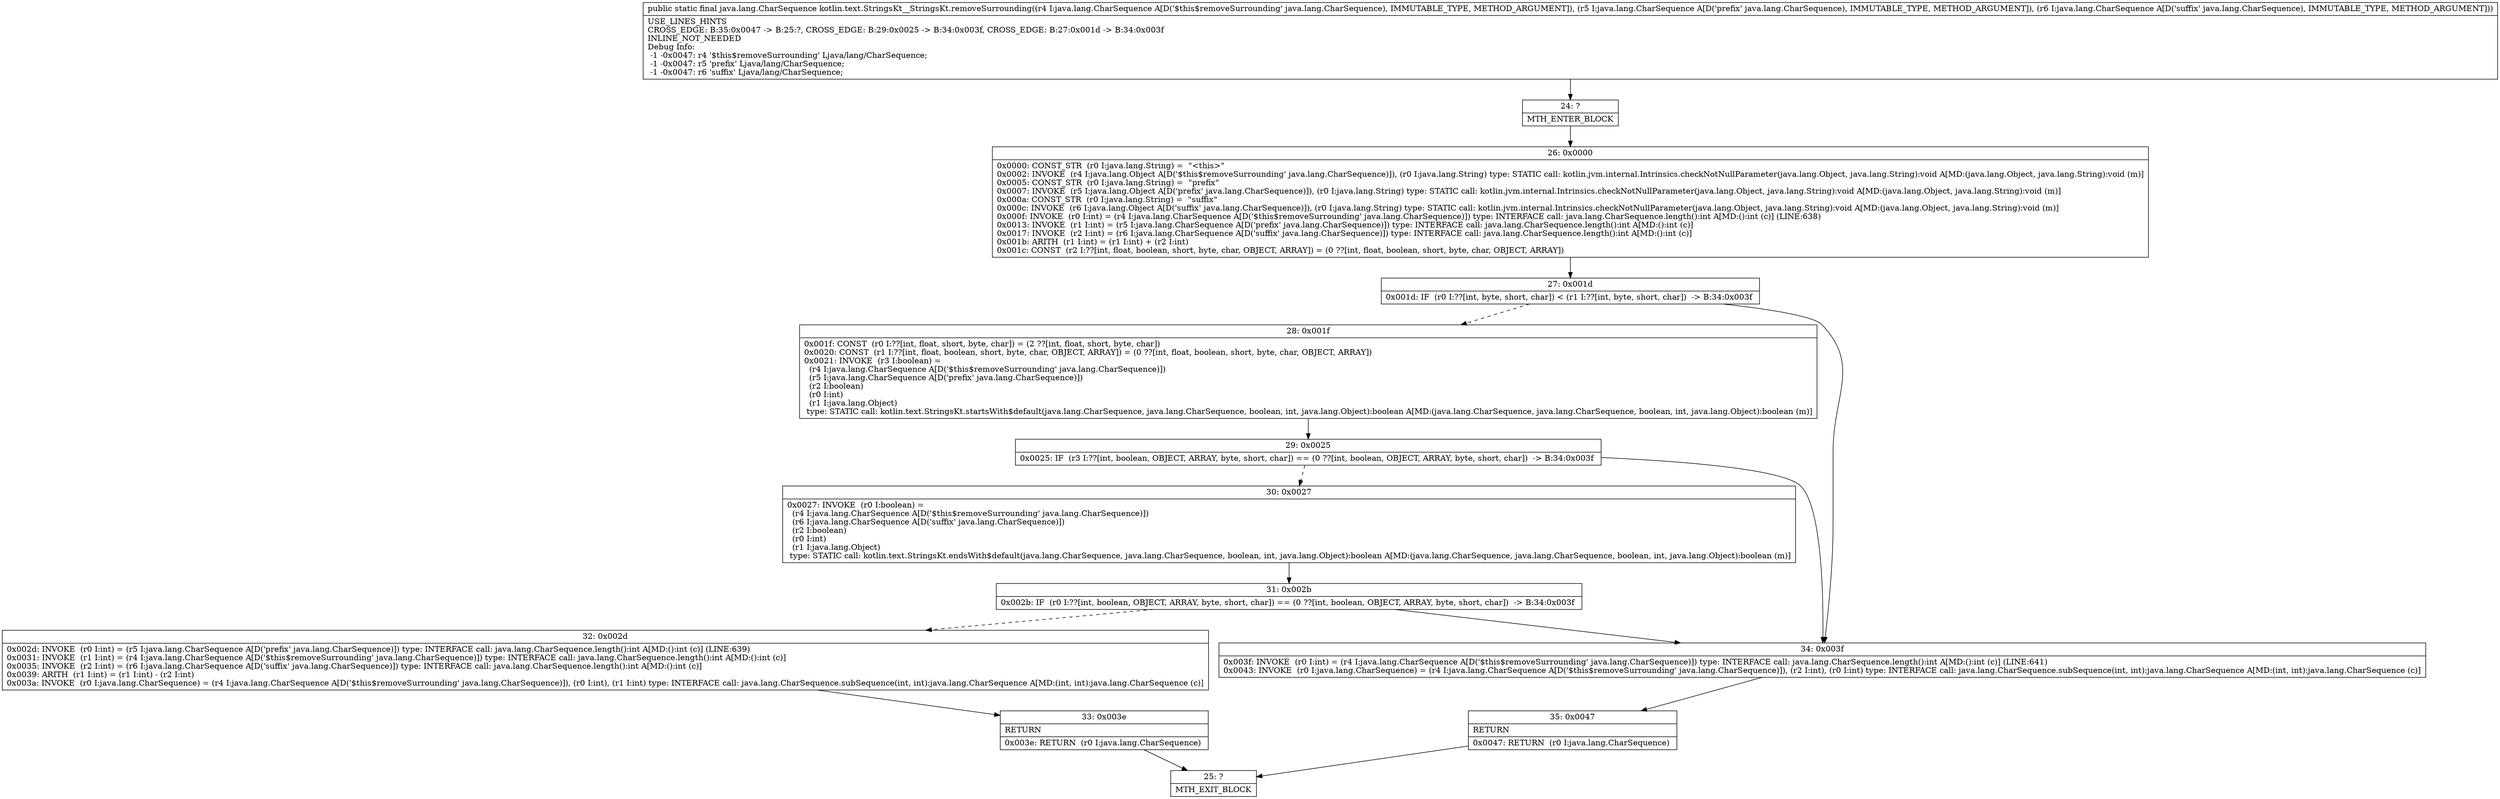 digraph "CFG forkotlin.text.StringsKt__StringsKt.removeSurrounding(Ljava\/lang\/CharSequence;Ljava\/lang\/CharSequence;Ljava\/lang\/CharSequence;)Ljava\/lang\/CharSequence;" {
Node_24 [shape=record,label="{24\:\ ?|MTH_ENTER_BLOCK\l}"];
Node_26 [shape=record,label="{26\:\ 0x0000|0x0000: CONST_STR  (r0 I:java.lang.String) =  \"\<this\>\" \l0x0002: INVOKE  (r4 I:java.lang.Object A[D('$this$removeSurrounding' java.lang.CharSequence)]), (r0 I:java.lang.String) type: STATIC call: kotlin.jvm.internal.Intrinsics.checkNotNullParameter(java.lang.Object, java.lang.String):void A[MD:(java.lang.Object, java.lang.String):void (m)]\l0x0005: CONST_STR  (r0 I:java.lang.String) =  \"prefix\" \l0x0007: INVOKE  (r5 I:java.lang.Object A[D('prefix' java.lang.CharSequence)]), (r0 I:java.lang.String) type: STATIC call: kotlin.jvm.internal.Intrinsics.checkNotNullParameter(java.lang.Object, java.lang.String):void A[MD:(java.lang.Object, java.lang.String):void (m)]\l0x000a: CONST_STR  (r0 I:java.lang.String) =  \"suffix\" \l0x000c: INVOKE  (r6 I:java.lang.Object A[D('suffix' java.lang.CharSequence)]), (r0 I:java.lang.String) type: STATIC call: kotlin.jvm.internal.Intrinsics.checkNotNullParameter(java.lang.Object, java.lang.String):void A[MD:(java.lang.Object, java.lang.String):void (m)]\l0x000f: INVOKE  (r0 I:int) = (r4 I:java.lang.CharSequence A[D('$this$removeSurrounding' java.lang.CharSequence)]) type: INTERFACE call: java.lang.CharSequence.length():int A[MD:():int (c)] (LINE:638)\l0x0013: INVOKE  (r1 I:int) = (r5 I:java.lang.CharSequence A[D('prefix' java.lang.CharSequence)]) type: INTERFACE call: java.lang.CharSequence.length():int A[MD:():int (c)]\l0x0017: INVOKE  (r2 I:int) = (r6 I:java.lang.CharSequence A[D('suffix' java.lang.CharSequence)]) type: INTERFACE call: java.lang.CharSequence.length():int A[MD:():int (c)]\l0x001b: ARITH  (r1 I:int) = (r1 I:int) + (r2 I:int) \l0x001c: CONST  (r2 I:??[int, float, boolean, short, byte, char, OBJECT, ARRAY]) = (0 ??[int, float, boolean, short, byte, char, OBJECT, ARRAY]) \l}"];
Node_27 [shape=record,label="{27\:\ 0x001d|0x001d: IF  (r0 I:??[int, byte, short, char]) \< (r1 I:??[int, byte, short, char])  \-\> B:34:0x003f \l}"];
Node_28 [shape=record,label="{28\:\ 0x001f|0x001f: CONST  (r0 I:??[int, float, short, byte, char]) = (2 ??[int, float, short, byte, char]) \l0x0020: CONST  (r1 I:??[int, float, boolean, short, byte, char, OBJECT, ARRAY]) = (0 ??[int, float, boolean, short, byte, char, OBJECT, ARRAY]) \l0x0021: INVOKE  (r3 I:boolean) = \l  (r4 I:java.lang.CharSequence A[D('$this$removeSurrounding' java.lang.CharSequence)])\l  (r5 I:java.lang.CharSequence A[D('prefix' java.lang.CharSequence)])\l  (r2 I:boolean)\l  (r0 I:int)\l  (r1 I:java.lang.Object)\l type: STATIC call: kotlin.text.StringsKt.startsWith$default(java.lang.CharSequence, java.lang.CharSequence, boolean, int, java.lang.Object):boolean A[MD:(java.lang.CharSequence, java.lang.CharSequence, boolean, int, java.lang.Object):boolean (m)]\l}"];
Node_29 [shape=record,label="{29\:\ 0x0025|0x0025: IF  (r3 I:??[int, boolean, OBJECT, ARRAY, byte, short, char]) == (0 ??[int, boolean, OBJECT, ARRAY, byte, short, char])  \-\> B:34:0x003f \l}"];
Node_30 [shape=record,label="{30\:\ 0x0027|0x0027: INVOKE  (r0 I:boolean) = \l  (r4 I:java.lang.CharSequence A[D('$this$removeSurrounding' java.lang.CharSequence)])\l  (r6 I:java.lang.CharSequence A[D('suffix' java.lang.CharSequence)])\l  (r2 I:boolean)\l  (r0 I:int)\l  (r1 I:java.lang.Object)\l type: STATIC call: kotlin.text.StringsKt.endsWith$default(java.lang.CharSequence, java.lang.CharSequence, boolean, int, java.lang.Object):boolean A[MD:(java.lang.CharSequence, java.lang.CharSequence, boolean, int, java.lang.Object):boolean (m)]\l}"];
Node_31 [shape=record,label="{31\:\ 0x002b|0x002b: IF  (r0 I:??[int, boolean, OBJECT, ARRAY, byte, short, char]) == (0 ??[int, boolean, OBJECT, ARRAY, byte, short, char])  \-\> B:34:0x003f \l}"];
Node_32 [shape=record,label="{32\:\ 0x002d|0x002d: INVOKE  (r0 I:int) = (r5 I:java.lang.CharSequence A[D('prefix' java.lang.CharSequence)]) type: INTERFACE call: java.lang.CharSequence.length():int A[MD:():int (c)] (LINE:639)\l0x0031: INVOKE  (r1 I:int) = (r4 I:java.lang.CharSequence A[D('$this$removeSurrounding' java.lang.CharSequence)]) type: INTERFACE call: java.lang.CharSequence.length():int A[MD:():int (c)]\l0x0035: INVOKE  (r2 I:int) = (r6 I:java.lang.CharSequence A[D('suffix' java.lang.CharSequence)]) type: INTERFACE call: java.lang.CharSequence.length():int A[MD:():int (c)]\l0x0039: ARITH  (r1 I:int) = (r1 I:int) \- (r2 I:int) \l0x003a: INVOKE  (r0 I:java.lang.CharSequence) = (r4 I:java.lang.CharSequence A[D('$this$removeSurrounding' java.lang.CharSequence)]), (r0 I:int), (r1 I:int) type: INTERFACE call: java.lang.CharSequence.subSequence(int, int):java.lang.CharSequence A[MD:(int, int):java.lang.CharSequence (c)]\l}"];
Node_33 [shape=record,label="{33\:\ 0x003e|RETURN\l|0x003e: RETURN  (r0 I:java.lang.CharSequence) \l}"];
Node_25 [shape=record,label="{25\:\ ?|MTH_EXIT_BLOCK\l}"];
Node_34 [shape=record,label="{34\:\ 0x003f|0x003f: INVOKE  (r0 I:int) = (r4 I:java.lang.CharSequence A[D('$this$removeSurrounding' java.lang.CharSequence)]) type: INTERFACE call: java.lang.CharSequence.length():int A[MD:():int (c)] (LINE:641)\l0x0043: INVOKE  (r0 I:java.lang.CharSequence) = (r4 I:java.lang.CharSequence A[D('$this$removeSurrounding' java.lang.CharSequence)]), (r2 I:int), (r0 I:int) type: INTERFACE call: java.lang.CharSequence.subSequence(int, int):java.lang.CharSequence A[MD:(int, int):java.lang.CharSequence (c)]\l}"];
Node_35 [shape=record,label="{35\:\ 0x0047|RETURN\l|0x0047: RETURN  (r0 I:java.lang.CharSequence) \l}"];
MethodNode[shape=record,label="{public static final java.lang.CharSequence kotlin.text.StringsKt__StringsKt.removeSurrounding((r4 I:java.lang.CharSequence A[D('$this$removeSurrounding' java.lang.CharSequence), IMMUTABLE_TYPE, METHOD_ARGUMENT]), (r5 I:java.lang.CharSequence A[D('prefix' java.lang.CharSequence), IMMUTABLE_TYPE, METHOD_ARGUMENT]), (r6 I:java.lang.CharSequence A[D('suffix' java.lang.CharSequence), IMMUTABLE_TYPE, METHOD_ARGUMENT]))  | USE_LINES_HINTS\lCROSS_EDGE: B:35:0x0047 \-\> B:25:?, CROSS_EDGE: B:29:0x0025 \-\> B:34:0x003f, CROSS_EDGE: B:27:0x001d \-\> B:34:0x003f\lINLINE_NOT_NEEDED\lDebug Info:\l  \-1 \-0x0047: r4 '$this$removeSurrounding' Ljava\/lang\/CharSequence;\l  \-1 \-0x0047: r5 'prefix' Ljava\/lang\/CharSequence;\l  \-1 \-0x0047: r6 'suffix' Ljava\/lang\/CharSequence;\l}"];
MethodNode -> Node_24;Node_24 -> Node_26;
Node_26 -> Node_27;
Node_27 -> Node_28[style=dashed];
Node_27 -> Node_34;
Node_28 -> Node_29;
Node_29 -> Node_30[style=dashed];
Node_29 -> Node_34;
Node_30 -> Node_31;
Node_31 -> Node_32[style=dashed];
Node_31 -> Node_34;
Node_32 -> Node_33;
Node_33 -> Node_25;
Node_34 -> Node_35;
Node_35 -> Node_25;
}

